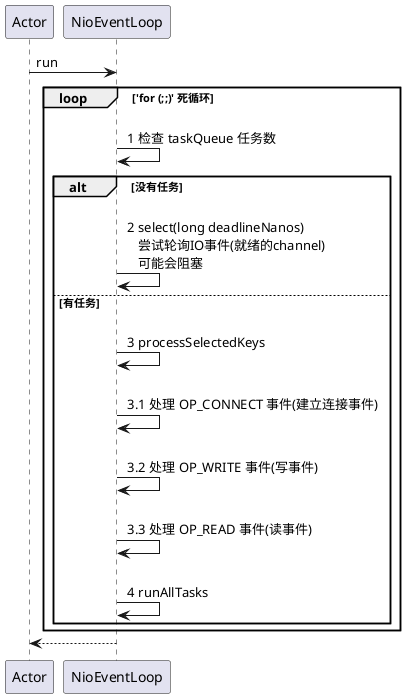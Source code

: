 @startuml participant

Actor -> NioEventLoop: run

' ----- 分割线 -----
loop 'for (;;)' 死循环
NioEventLoop -> NioEventLoop: \n 1 检查 taskQueue 任务数

alt 没有任务

NioEventLoop -> NioEventLoop: \n 2 select(long deadlineNanos) \n    尝试轮询IO事件(就绪的channel) \n    可能会阻塞

else 有任务

NioEventLoop -> NioEventLoop: \n 3 processSelectedKeys
NioEventLoop -> NioEventLoop: \n 3.1 处理 OP_CONNECT 事件(建立连接事件)
NioEventLoop -> NioEventLoop: \n 3.2 处理 OP_WRITE 事件(写事件)
NioEventLoop -> NioEventLoop: \n 3.3 处理 OP_READ 事件(读事件)

NioEventLoop -> NioEventLoop: \n 4 runAllTasks

end

end
' ----- 分割线 -----

Actor <-- NioEventLoop
@enduml